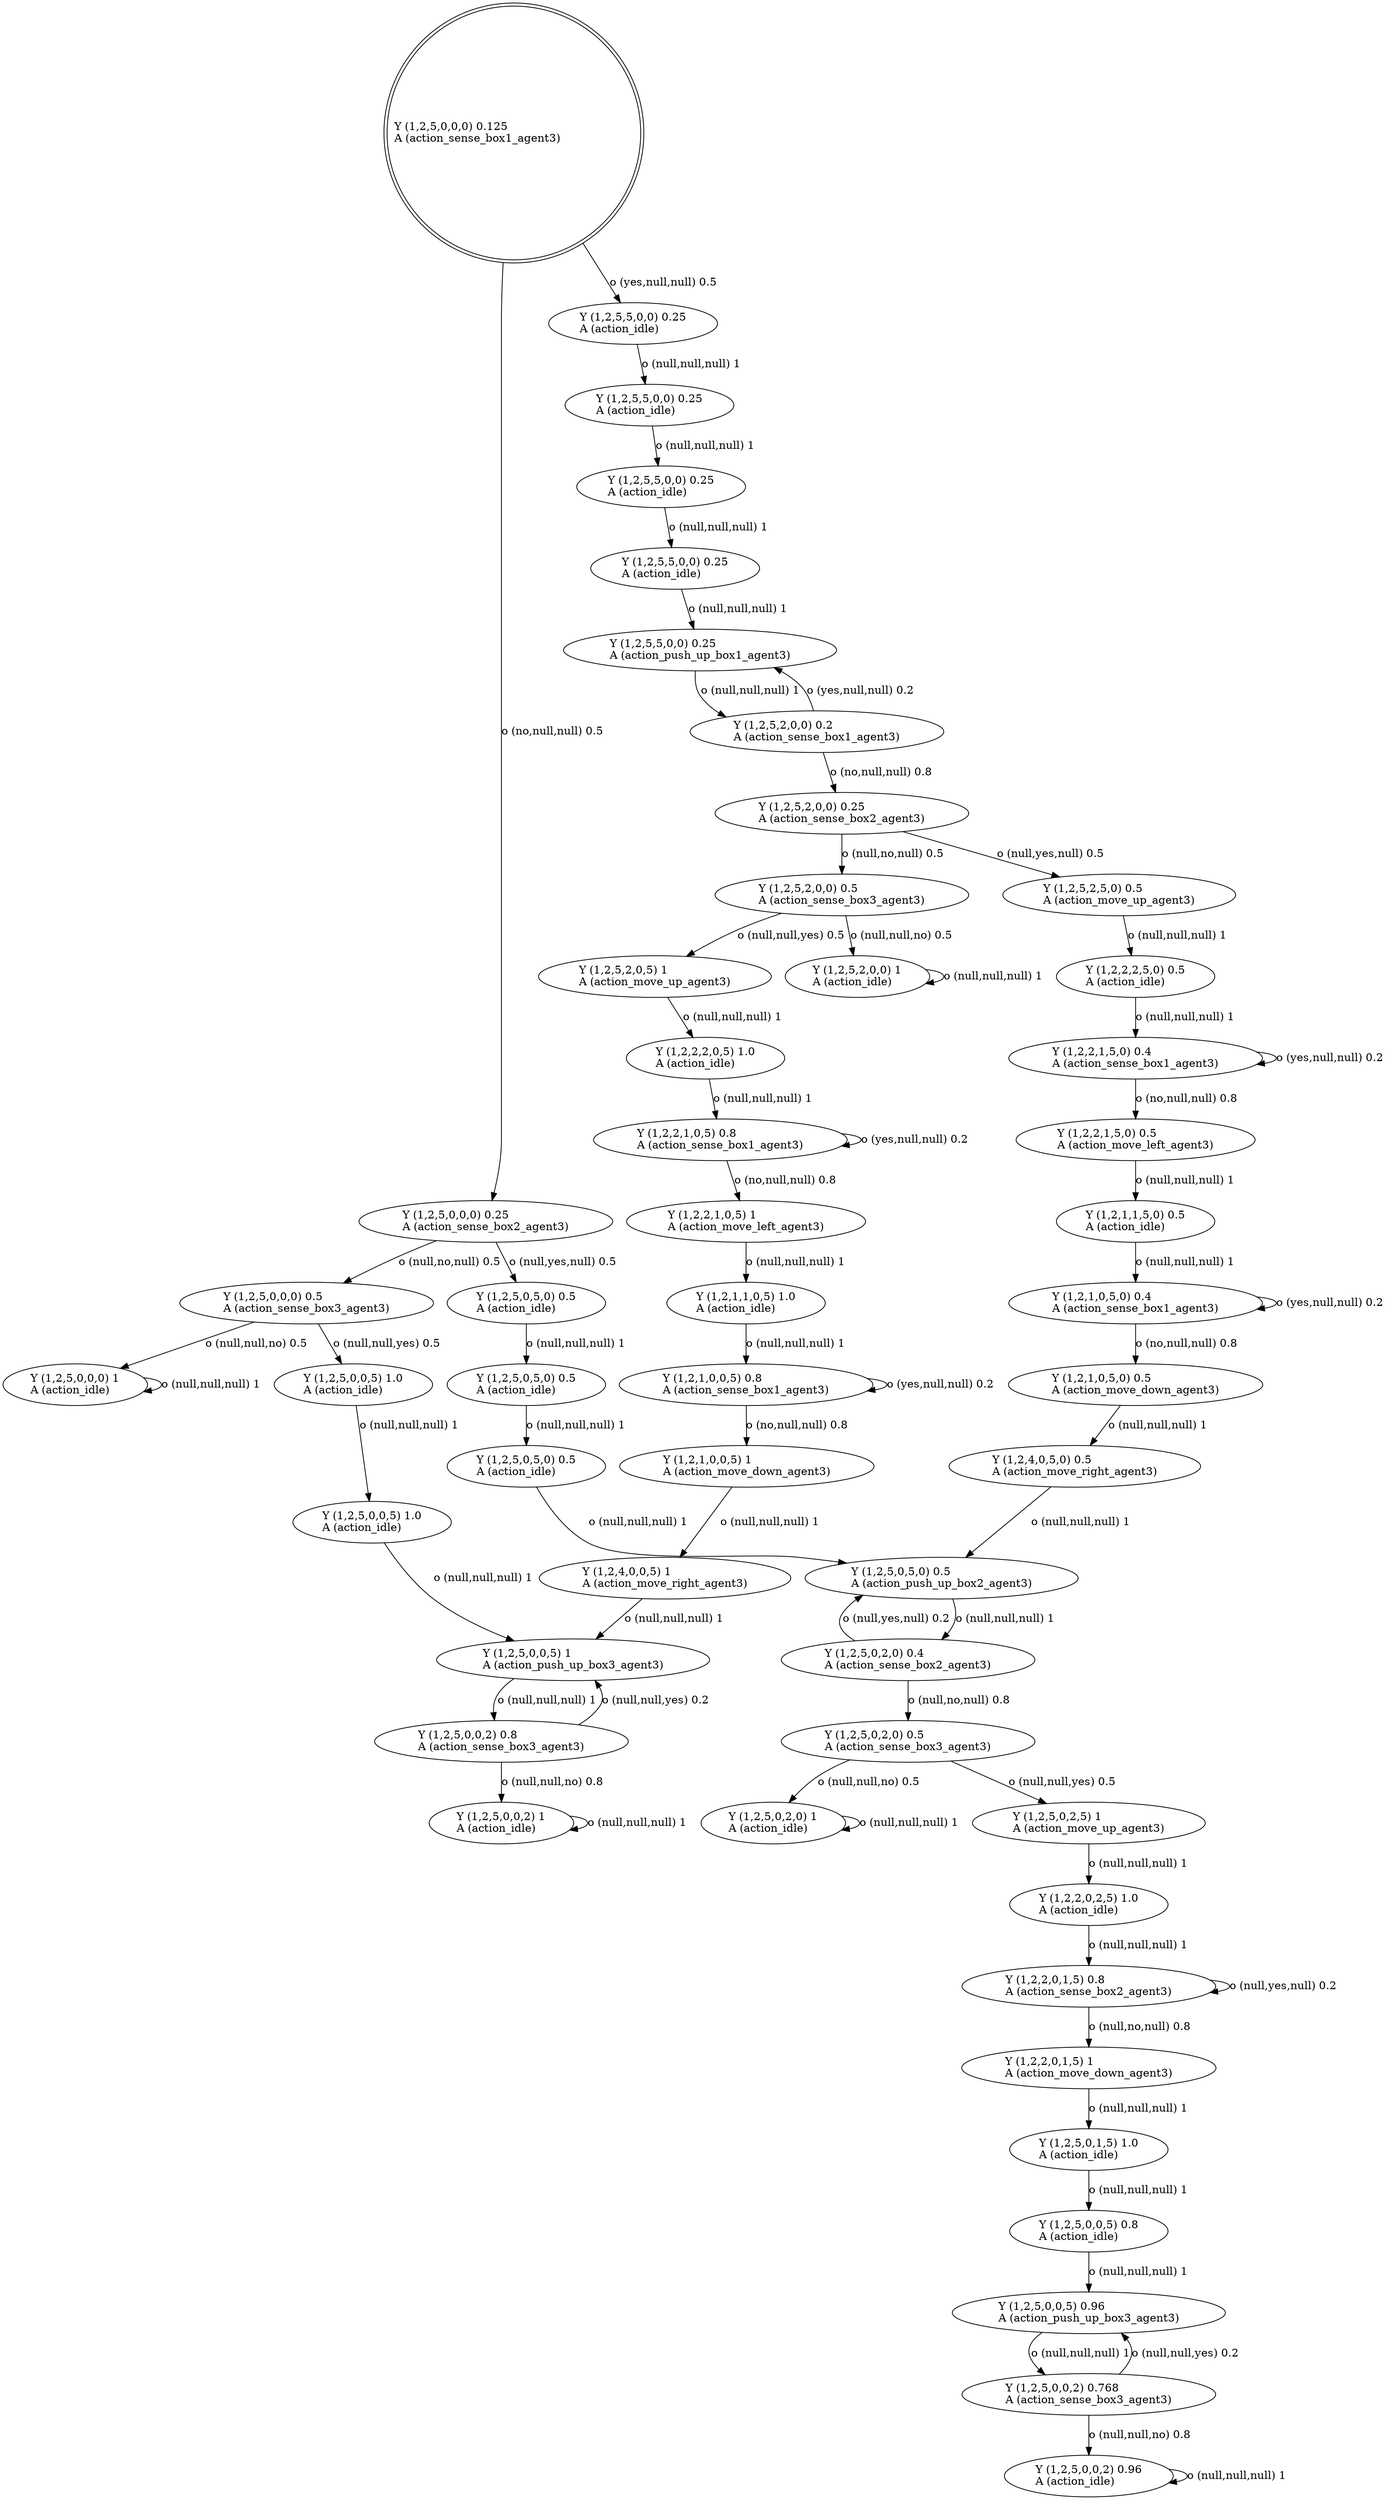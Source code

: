 digraph "G" {
root [label="Y (1,2,5,0,0,0) 0.125\lA (action_sense_box1_agent3)\l", labeljust="l", shape=doublecircle];
x0row4 [label="Y (1,2,5,5,0,0) 0.25\lA (action_push_up_box1_agent3)\l"];
x0row5 [label="Y (1,2,5,0,0,0) 0.25\lA (action_sense_box2_agent3)\l"];
x0row20 [label="Y (1,2,5,2,0,0) 0.2\lA (action_sense_box1_agent3)\l"];
x0row34 [label="Y (1,2,5,2,0,0) 0.25\lA (action_sense_box2_agent3)\l"];
x0row52 [label="Y (1,2,5,2,5,0) 0.5\lA (action_move_up_agent3)\l"];
x0row53 [label="Y (1,2,5,2,0,0) 0.5\lA (action_sense_box3_agent3)\l"];
x0row329 [label="Y (1,2,5,0,0,2) 0.8\lA (action_sense_box3_agent3)\l"];
x0row330 [label="Y (1,2,5,0,0,2) 1\lA (action_idle)\l"];
x0row361 [label="Y (1,2,5,0,0,0) 0.5\lA (action_sense_box3_agent3)\l"];
x0row368 [label="Y (1,2,5,0,0,0) 1\lA (action_idle)\l"];
x0row151 [label="Y (1,2,5,0,2,5) 1\lA (action_move_up_agent3)\l"];
x0row152 [label="Y (1,2,5,0,2,0) 1\lA (action_idle)\l"];
x0row248 [label="Y (1,2,5,2,0,5) 1\lA (action_move_up_agent3)\l"];
x0row167 [label="Y (1,2,2,0,2,5) 1.0\lA (action_idle)\l"];
x0row177 [label="Y (1,2,2,0,1,5) 0.8\lA (action_sense_box2_agent3)\l"];
x0row181 [label="Y (1,2,2,0,1,5) 1\lA (action_move_down_agent3)\l"];
x0row192 [label="Y (1,2,5,0,1,5) 1.0\lA (action_idle)\l"];
x0row202 [label="Y (1,2,5,0,0,5) 0.8\lA (action_idle)\l"];
x0row210 [label="Y (1,2,5,0,0,5) 0.96\lA (action_push_up_box3_agent3)\l"];
x0row218 [label="Y (1,2,5,0,0,2) 0.768\lA (action_sense_box3_agent3)\l"];
x0row220 [label="Y (1,2,5,0,0,2) 0.96\lA (action_idle)\l"];
x0row249 [label="Y (1,2,5,2,0,0) 1\lA (action_idle)\l"];
x0row264 [label="Y (1,2,2,2,0,5) 1.0\lA (action_idle)\l"];
x0row274 [label="Y (1,2,2,1,0,5) 0.8\lA (action_sense_box1_agent3)\l"];
x0row276 [label="Y (1,2,2,1,0,5) 1\lA (action_move_left_agent3)\l"];
x0row68 [label="Y (1,2,2,2,5,0) 0.5\lA (action_idle)\l"];
x0row79 [label="Y (1,2,2,1,5,0) 0.4\lA (action_sense_box1_agent3)\l"];
x0row81 [label="Y (1,2,2,1,5,0) 0.5\lA (action_move_left_agent3)\l"];
x0row94 [label="Y (1,2,1,1,5,0) 0.5\lA (action_idle)\l"];
x0row99 [label="Y (1,2,1,0,5,0) 0.4\lA (action_sense_box1_agent3)\l"];
x0row289 [label="Y (1,2,1,1,0,5) 1.0\lA (action_idle)\l"];
x0row294 [label="Y (1,2,1,0,0,5) 0.8\lA (action_sense_box1_agent3)\l"];
x0row301 [label="Y (1,2,1,0,0,5) 1\lA (action_move_down_agent3)\l"];
x0row314 [label="Y (1,2,4,0,0,5) 1\lA (action_move_right_agent3)\l"];
x0row323 [label="Y (1,2,5,0,0,5) 1\lA (action_push_up_box3_agent3)\l"];
x0row106 [label="Y (1,2,1,0,5,0) 0.5\lA (action_move_down_agent3)\l"];
x0row119 [label="Y (1,2,4,0,5,0) 0.5\lA (action_move_right_agent3)\l"];
x0row128 [label="Y (1,2,5,0,5,0) 0.5\lA (action_push_up_box2_agent3)\l"];
x0row136 [label="Y (1,2,5,0,2,0) 0.4\lA (action_sense_box2_agent3)\l"];
x0row143 [label="Y (1,2,5,0,2,0) 0.5\lA (action_sense_box3_agent3)\l"];
x0row4_noop_0 [label="Y (1,2,5,5,0,0) 0.25\lA (action_idle)\l"];
x0row4_noop_1 [label="Y (1,2,5,5,0,0) 0.25\lA (action_idle)\l"];
x0row4_noop_2 [label="Y (1,2,5,5,0,0) 0.25\lA (action_idle)\l"];
x0row4_noop_3 [label="Y (1,2,5,5,0,0) 0.25\lA (action_idle)\l"];
x0row128_noop_0 [label="Y (1,2,5,0,5,0) 0.5\lA (action_idle)\l"];
x0row128_noop_1 [label="Y (1,2,5,0,5,0) 0.5\lA (action_idle)\l"];
x0row128_noop_2 [label="Y (1,2,5,0,5,0) 0.5\lA (action_idle)\l"];
x0row323_noop_0 [label="Y (1,2,5,0,0,5) 1.0\lA (action_idle)\l"];
x0row323_noop_1 [label="Y (1,2,5,0,0,5) 1.0\lA (action_idle)\l"];
root -> x0row5  [key=0, label="o (no,null,null) 0.5\l"];
root -> x0row4_noop_0  [key=0, label="o (yes,null,null) 0.5\l"];
x0row4 -> x0row20  [key=0, label="o (null,null,null) 1\l"];
x0row5 -> x0row361  [key=0, label="o (null,no,null) 0.5\l"];
x0row5 -> x0row128_noop_0  [key=0, label="o (null,yes,null) 0.5\l"];
x0row20 -> x0row4  [key=0, label="o (yes,null,null) 0.2\l"];
x0row20 -> x0row34  [key=0, label="o (no,null,null) 0.8\l"];
x0row34 -> x0row52  [key=0, label="o (null,yes,null) 0.5\l"];
x0row34 -> x0row53  [key=0, label="o (null,no,null) 0.5\l"];
x0row52 -> x0row68  [key=0, label="o (null,null,null) 1\l"];
x0row53 -> x0row248  [key=0, label="o (null,null,yes) 0.5\l"];
x0row53 -> x0row249  [key=0, label="o (null,null,no) 0.5\l"];
x0row329 -> x0row323  [key=0, label="o (null,null,yes) 0.2\l"];
x0row329 -> x0row330  [key=0, label="o (null,null,no) 0.8\l"];
x0row330 -> x0row330  [key=0, label="o (null,null,null) 1\l"];
x0row361 -> x0row368  [key=0, label="o (null,null,no) 0.5\l"];
x0row361 -> x0row323_noop_0  [key=0, label="o (null,null,yes) 0.5\l"];
x0row368 -> x0row368  [key=0, label="o (null,null,null) 1\l"];
x0row151 -> x0row167  [key=0, label="o (null,null,null) 1\l"];
x0row152 -> x0row152  [key=0, label="o (null,null,null) 1\l"];
x0row248 -> x0row264  [key=0, label="o (null,null,null) 1\l"];
x0row167 -> x0row177  [key=0, label="o (null,null,null) 1\l"];
x0row177 -> x0row181  [key=0, label="o (null,no,null) 0.8\l"];
x0row177 -> x0row177  [key=0, label="o (null,yes,null) 0.2\l"];
x0row181 -> x0row192  [key=0, label="o (null,null,null) 1\l"];
x0row192 -> x0row202  [key=0, label="o (null,null,null) 1\l"];
x0row202 -> x0row210  [key=0, label="o (null,null,null) 1\l"];
x0row210 -> x0row218  [key=0, label="o (null,null,null) 1\l"];
x0row218 -> x0row210  [key=0, label="o (null,null,yes) 0.2\l"];
x0row218 -> x0row220  [key=0, label="o (null,null,no) 0.8\l"];
x0row220 -> x0row220  [key=0, label="o (null,null,null) 1\l"];
x0row249 -> x0row249  [key=0, label="o (null,null,null) 1\l"];
x0row264 -> x0row274  [key=0, label="o (null,null,null) 1\l"];
x0row274 -> x0row276  [key=0, label="o (no,null,null) 0.8\l"];
x0row274 -> x0row274  [key=0, label="o (yes,null,null) 0.2\l"];
x0row276 -> x0row289  [key=0, label="o (null,null,null) 1\l"];
x0row68 -> x0row79  [key=0, label="o (null,null,null) 1\l"];
x0row79 -> x0row81  [key=0, label="o (no,null,null) 0.8\l"];
x0row79 -> x0row79  [key=0, label="o (yes,null,null) 0.2\l"];
x0row81 -> x0row94  [key=0, label="o (null,null,null) 1\l"];
x0row94 -> x0row99  [key=0, label="o (null,null,null) 1\l"];
x0row99 -> x0row106  [key=0, label="o (no,null,null) 0.8\l"];
x0row99 -> x0row99  [key=0, label="o (yes,null,null) 0.2\l"];
x0row289 -> x0row294  [key=0, label="o (null,null,null) 1\l"];
x0row294 -> x0row301  [key=0, label="o (no,null,null) 0.8\l"];
x0row294 -> x0row294  [key=0, label="o (yes,null,null) 0.2\l"];
x0row301 -> x0row314  [key=0, label="o (null,null,null) 1\l"];
x0row314 -> x0row323  [key=0, label="o (null,null,null) 1\l"];
x0row323 -> x0row329  [key=0, label="o (null,null,null) 1\l"];
x0row106 -> x0row119  [key=0, label="o (null,null,null) 1\l"];
x0row119 -> x0row128  [key=0, label="o (null,null,null) 1\l"];
x0row128 -> x0row136  [key=0, label="o (null,null,null) 1\l"];
x0row136 -> x0row128  [key=0, label="o (null,yes,null) 0.2\l"];
x0row136 -> x0row143  [key=0, label="o (null,no,null) 0.8\l"];
x0row143 -> x0row151  [key=0, label="o (null,null,yes) 0.5\l"];
x0row143 -> x0row152  [key=0, label="o (null,null,no) 0.5\l"];
x0row4_noop_0 -> x0row4_noop_1  [key=0, label="o (null,null,null) 1\l"];
x0row4_noop_1 -> x0row4_noop_2  [key=0, label="o (null,null,null) 1\l"];
x0row4_noop_2 -> x0row4_noop_3  [key=0, label="o (null,null,null) 1\l"];
x0row4_noop_3 -> x0row4  [key=0, label="o (null,null,null) 1\l"];
x0row128_noop_0 -> x0row128_noop_1  [key=0, label="o (null,null,null) 1\l"];
x0row128_noop_1 -> x0row128_noop_2  [key=0, label="o (null,null,null) 1\l"];
x0row128_noop_2 -> x0row128  [key=0, label="o (null,null,null) 1\l"];
x0row323_noop_0 -> x0row323_noop_1  [key=0, label="o (null,null,null) 1\l"];
x0row323_noop_1 -> x0row323  [key=0, label="o (null,null,null) 1\l"];
}
